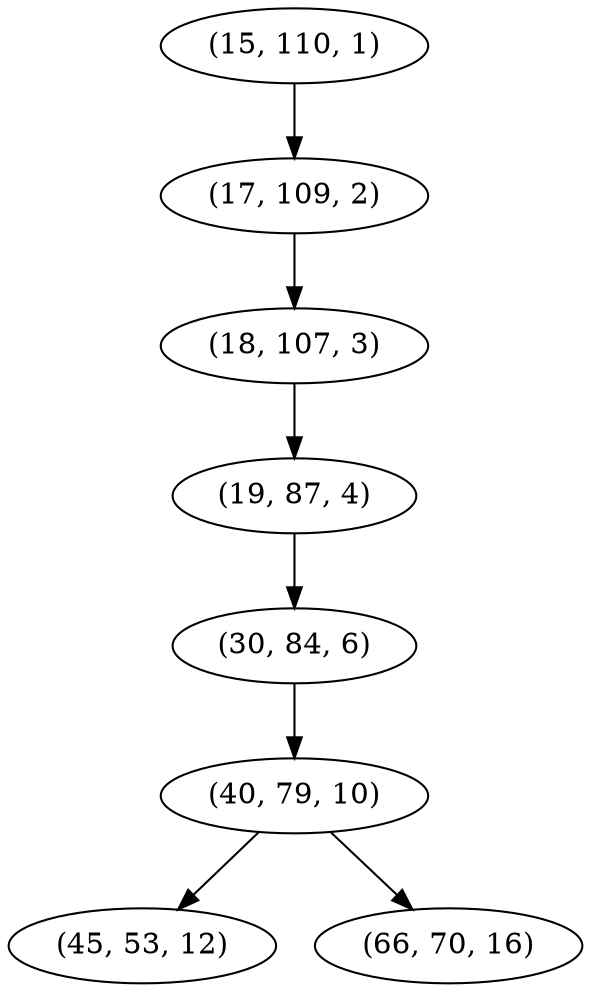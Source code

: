 digraph tree {
    "(15, 110, 1)";
    "(17, 109, 2)";
    "(18, 107, 3)";
    "(19, 87, 4)";
    "(30, 84, 6)";
    "(40, 79, 10)";
    "(45, 53, 12)";
    "(66, 70, 16)";
    "(15, 110, 1)" -> "(17, 109, 2)";
    "(17, 109, 2)" -> "(18, 107, 3)";
    "(18, 107, 3)" -> "(19, 87, 4)";
    "(19, 87, 4)" -> "(30, 84, 6)";
    "(30, 84, 6)" -> "(40, 79, 10)";
    "(40, 79, 10)" -> "(45, 53, 12)";
    "(40, 79, 10)" -> "(66, 70, 16)";
}
